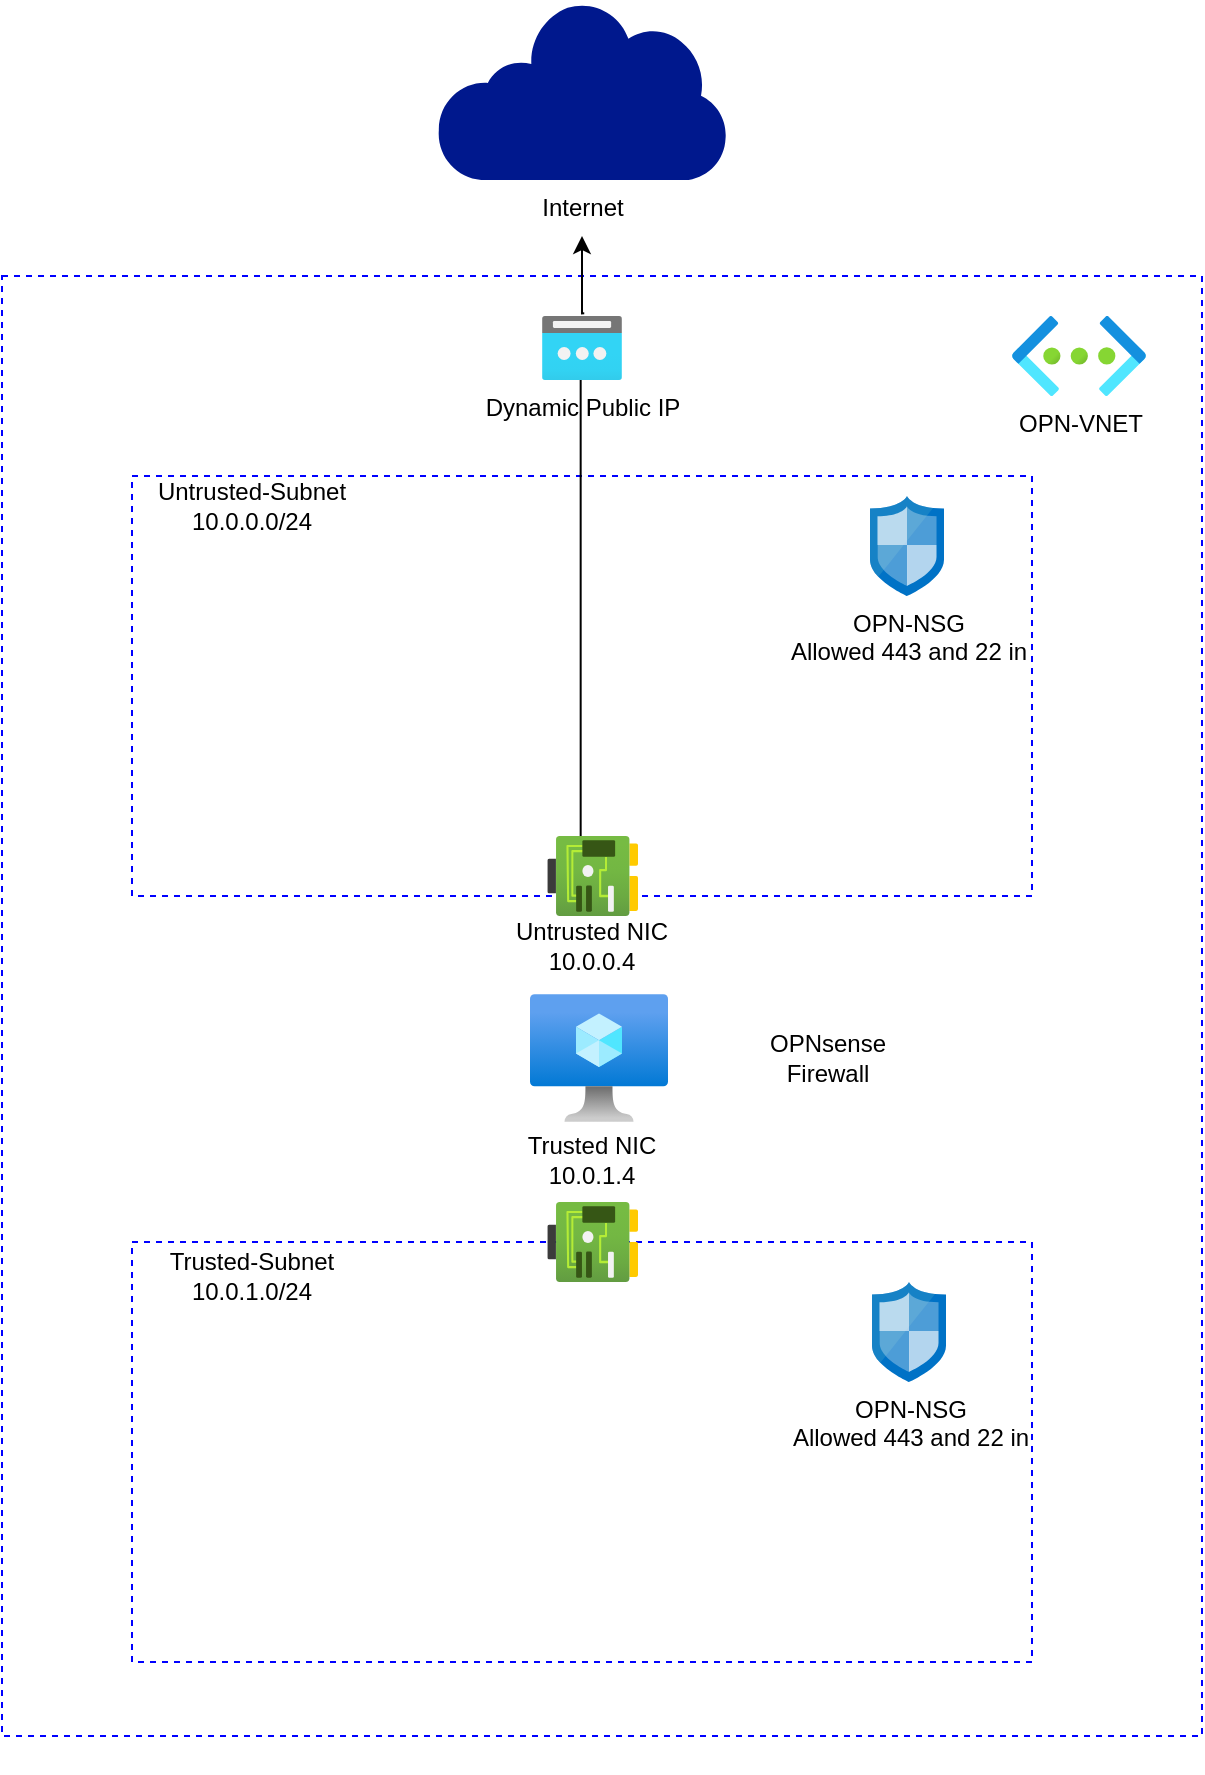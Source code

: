 <mxfile version="15.4.0" type="device"><diagram id="aLufnDo3XNvZ-Qc6oPrO" name="Page-1"><mxGraphModel dx="1206" dy="1165" grid="1" gridSize="10" guides="1" tooltips="1" connect="1" arrows="1" fold="1" page="1" pageScale="1" pageWidth="850" pageHeight="1100" math="0" shadow="0"><root><mxCell id="0"/><mxCell id="1" parent="0"/><mxCell id="vzLnNO1BL3PmfZYyVq6i-6" value="" style="rounded=0;whiteSpace=wrap;html=1;dashed=1;strokeColor=#0000FF;" parent="1" vertex="1"><mxGeometry x="145" y="230" width="600" height="730" as="geometry"/></mxCell><mxCell id="vzLnNO1BL3PmfZYyVq6i-4" value="" style="rounded=0;whiteSpace=wrap;html=1;strokeColor=#0000FF;dashed=1;" parent="1" vertex="1"><mxGeometry x="210" y="330" width="450" height="210" as="geometry"/></mxCell><mxCell id="vzLnNO1BL3PmfZYyVq6i-5" value="" style="rounded=0;whiteSpace=wrap;html=1;strokeColor=#0000FF;dashed=1;" parent="1" vertex="1"><mxGeometry x="210" y="713" width="450" height="210" as="geometry"/></mxCell><mxCell id="vzLnNO1BL3PmfZYyVq6i-7" value="OPN-VNET" style="aspect=fixed;html=1;points=[];align=center;image;fontSize=12;image=img/lib/azure2/networking/Virtual_Networks.svg;dashed=1;strokeColor=#0000FF;" parent="1" vertex="1"><mxGeometry x="650" y="250" width="67" height="40" as="geometry"/></mxCell><mxCell id="vzLnNO1BL3PmfZYyVq6i-10" value="OPN-NSG&lt;br&gt;Allowed 443 and 22 in" style="sketch=0;aspect=fixed;html=1;points=[];align=center;image;fontSize=12;image=img/lib/mscae/Network_Security_Groups_Classic.svg;dashed=1;strokeColor=#0000FF;" parent="1" vertex="1"><mxGeometry x="580" y="733" width="37" height="50" as="geometry"/></mxCell><mxCell id="vzLnNO1BL3PmfZYyVq6i-11" value="OPN-NSG&lt;br&gt;Allowed 443 and 22 in" style="sketch=0;aspect=fixed;html=1;points=[];align=center;image;fontSize=12;image=img/lib/mscae/Network_Security_Groups_Classic.svg;dashed=1;strokeColor=#0000FF;" parent="1" vertex="1"><mxGeometry x="579" y="340" width="37" height="50" as="geometry"/></mxCell><mxCell id="vzLnNO1BL3PmfZYyVq6i-12" value="Untrusted-Subnet&lt;br&gt;10.0.0.0/24" style="text;html=1;strokeColor=none;fillColor=none;align=center;verticalAlign=middle;whiteSpace=wrap;rounded=0;dashed=1;" parent="1" vertex="1"><mxGeometry x="220" y="330" width="100" height="30" as="geometry"/></mxCell><mxCell id="vzLnNO1BL3PmfZYyVq6i-13" value="Trusted-Subnet&lt;br&gt;10.0.1.0/24" style="text;html=1;strokeColor=none;fillColor=none;align=center;verticalAlign=middle;whiteSpace=wrap;rounded=0;dashed=1;" parent="1" vertex="1"><mxGeometry x="220" y="715" width="100" height="30" as="geometry"/></mxCell><mxCell id="vzLnNO1BL3PmfZYyVq6i-14" value="" style="aspect=fixed;html=1;points=[];align=center;image;fontSize=12;image=img/lib/azure2/compute/Virtual_Machine.svg;dashed=1;strokeColor=#0000FF;" parent="1" vertex="1"><mxGeometry x="409" y="589" width="69" height="64" as="geometry"/></mxCell><mxCell id="vzLnNO1BL3PmfZYyVq6i-18" value="OPNsense Firewall" style="text;html=1;strokeColor=none;fillColor=none;align=center;verticalAlign=middle;whiteSpace=wrap;rounded=0;dashed=1;" parent="1" vertex="1"><mxGeometry x="507.58" y="606" width="100" height="30" as="geometry"/></mxCell><mxCell id="vzLnNO1BL3PmfZYyVq6i-22" value="" style="aspect=fixed;html=1;points=[];align=center;image;fontSize=12;image=img/lib/azure2/networking/Network_Interfaces.svg;dashed=1;strokeColor=#0000FF;" parent="1" vertex="1"><mxGeometry x="417.67" y="510" width="45.33" height="40" as="geometry"/></mxCell><mxCell id="vzLnNO1BL3PmfZYyVq6i-24" value="" style="aspect=fixed;html=1;points=[];align=center;image;fontSize=12;image=img/lib/azure2/networking/Network_Interfaces.svg;dashed=1;strokeColor=#0000FF;" parent="1" vertex="1"><mxGeometry x="417.67" y="693" width="45.33" height="40" as="geometry"/></mxCell><mxCell id="vzLnNO1BL3PmfZYyVq6i-26" value="Internet" style="sketch=0;aspect=fixed;pointerEvents=1;shadow=0;dashed=0;html=1;strokeColor=none;labelPosition=center;verticalLabelPosition=bottom;verticalAlign=top;align=center;fillColor=#00188D;shape=mxgraph.mscae.enterprise.internet" parent="1" vertex="1"><mxGeometry x="362.42" y="92" width="145.16" height="90" as="geometry"/></mxCell><mxCell id="vzLnNO1BL3PmfZYyVq6i-31" value="" style="edgeStyle=segmentEdgeStyle;endArrow=classic;html=1;rounded=0;exitX=0.528;exitY=-0.042;exitDx=0;exitDy=0;exitPerimeter=0;startArrow=none;" parent="1" source="Wb_8k_vY80aCxlDzlFhK-1" edge="1"><mxGeometry width="50" height="50" relative="1" as="geometry"><mxPoint x="444.5" y="350" as="sourcePoint"/><mxPoint x="435" y="210" as="targetPoint"/><Array as="points"/></mxGeometry></mxCell><mxCell id="vzLnNO1BL3PmfZYyVq6i-39" value="Untrusted NIC&lt;br&gt;10.0.0.4" style="text;html=1;strokeColor=none;fillColor=none;align=center;verticalAlign=middle;whiteSpace=wrap;rounded=0;dashed=1;" parent="1" vertex="1"><mxGeometry x="390.34" y="550" width="100" height="30" as="geometry"/></mxCell><mxCell id="vzLnNO1BL3PmfZYyVq6i-41" value="Trusted NIC&lt;br&gt;10.0.1.4" style="text;html=1;strokeColor=none;fillColor=none;align=center;verticalAlign=middle;whiteSpace=wrap;rounded=0;dashed=1;" parent="1" vertex="1"><mxGeometry x="390.34" y="657" width="100" height="30" as="geometry"/></mxCell><mxCell id="vzLnNO1BL3PmfZYyVq6i-44" style="edgeStyle=orthogonalEdgeStyle;rounded=0;orthogonalLoop=1;jettySize=auto;html=1;exitX=0.5;exitY=1;exitDx=0;exitDy=0;" parent="1" edge="1"><mxGeometry relative="1" as="geometry"><mxPoint x="445" y="970" as="sourcePoint"/><mxPoint x="445" y="970" as="targetPoint"/></mxGeometry></mxCell><mxCell id="Wb_8k_vY80aCxlDzlFhK-1" value="Dynamic Public IP" style="aspect=fixed;html=1;points=[];align=center;image;fontSize=12;image=img/lib/azure2/networking/Public_IP_Addresses.svg;" parent="1" vertex="1"><mxGeometry x="415" y="250" width="40" height="32" as="geometry"/></mxCell><mxCell id="Wb_8k_vY80aCxlDzlFhK-2" value="" style="edgeStyle=segmentEdgeStyle;endArrow=none;html=1;rounded=0;" parent="1" edge="1"><mxGeometry width="50" height="50" relative="1" as="geometry"><mxPoint x="434.335" y="510" as="sourcePoint"/><mxPoint x="434.335" y="282" as="targetPoint"/><Array as="points"/></mxGeometry></mxCell></root></mxGraphModel></diagram></mxfile>